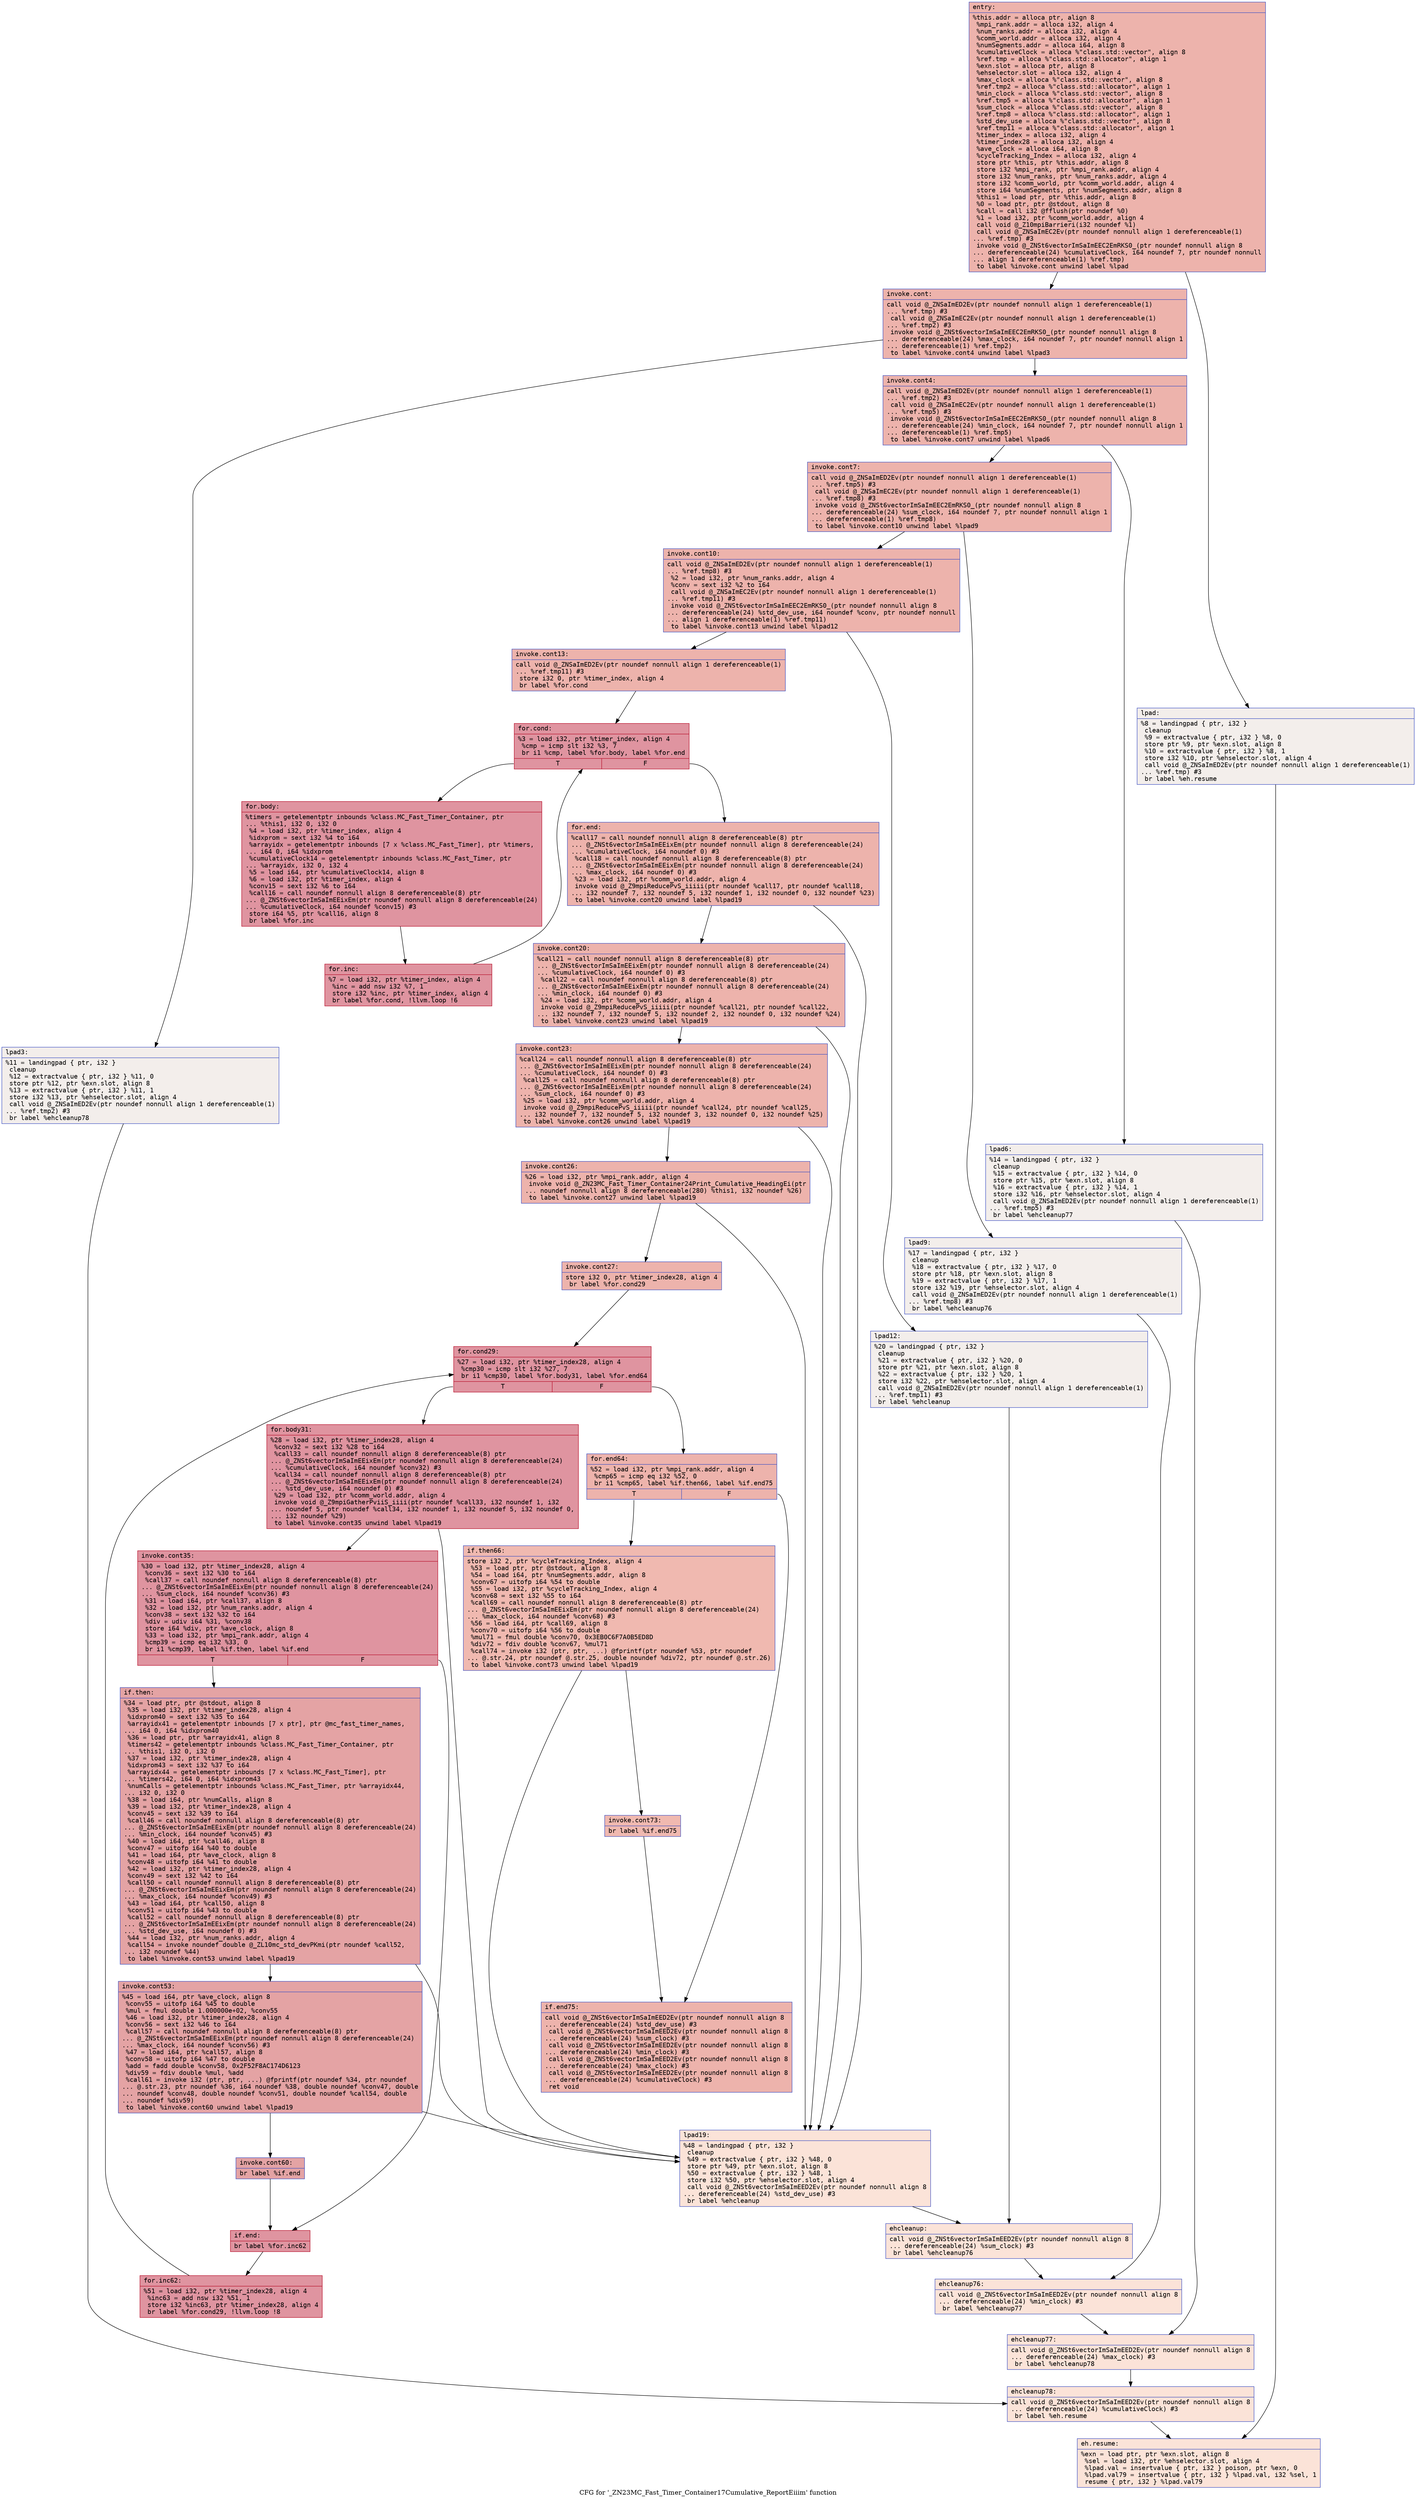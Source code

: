 digraph "CFG for '_ZN23MC_Fast_Timer_Container17Cumulative_ReportEiiim' function" {
	label="CFG for '_ZN23MC_Fast_Timer_Container17Cumulative_ReportEiiim' function";

	Node0x55feb2d3deb0 [shape=record,color="#3d50c3ff", style=filled, fillcolor="#d6524470" fontname="Courier",label="{entry:\l|  %this.addr = alloca ptr, align 8\l  %mpi_rank.addr = alloca i32, align 4\l  %num_ranks.addr = alloca i32, align 4\l  %comm_world.addr = alloca i32, align 4\l  %numSegments.addr = alloca i64, align 8\l  %cumulativeClock = alloca %\"class.std::vector\", align 8\l  %ref.tmp = alloca %\"class.std::allocator\", align 1\l  %exn.slot = alloca ptr, align 8\l  %ehselector.slot = alloca i32, align 4\l  %max_clock = alloca %\"class.std::vector\", align 8\l  %ref.tmp2 = alloca %\"class.std::allocator\", align 1\l  %min_clock = alloca %\"class.std::vector\", align 8\l  %ref.tmp5 = alloca %\"class.std::allocator\", align 1\l  %sum_clock = alloca %\"class.std::vector\", align 8\l  %ref.tmp8 = alloca %\"class.std::allocator\", align 1\l  %std_dev_use = alloca %\"class.std::vector\", align 8\l  %ref.tmp11 = alloca %\"class.std::allocator\", align 1\l  %timer_index = alloca i32, align 4\l  %timer_index28 = alloca i32, align 4\l  %ave_clock = alloca i64, align 8\l  %cycleTracking_Index = alloca i32, align 4\l  store ptr %this, ptr %this.addr, align 8\l  store i32 %mpi_rank, ptr %mpi_rank.addr, align 4\l  store i32 %num_ranks, ptr %num_ranks.addr, align 4\l  store i32 %comm_world, ptr %comm_world.addr, align 4\l  store i64 %numSegments, ptr %numSegments.addr, align 8\l  %this1 = load ptr, ptr %this.addr, align 8\l  %0 = load ptr, ptr @stdout, align 8\l  %call = call i32 @fflush(ptr noundef %0)\l  %1 = load i32, ptr %comm_world.addr, align 4\l  call void @_Z10mpiBarrieri(i32 noundef %1)\l  call void @_ZNSaImEC2Ev(ptr noundef nonnull align 1 dereferenceable(1)\l... %ref.tmp) #3\l  invoke void @_ZNSt6vectorImSaImEEC2EmRKS0_(ptr noundef nonnull align 8\l... dereferenceable(24) %cumulativeClock, i64 noundef 7, ptr noundef nonnull\l... align 1 dereferenceable(1) %ref.tmp)\l          to label %invoke.cont unwind label %lpad\l}"];
	Node0x55feb2d3deb0 -> Node0x55feb2d400c0[tooltip="entry -> invoke.cont\nProbability 100.00%" ];
	Node0x55feb2d3deb0 -> Node0x55feb2d3bed0[tooltip="entry -> lpad\nProbability 0.00%" ];
	Node0x55feb2d400c0 [shape=record,color="#3d50c3ff", style=filled, fillcolor="#d6524470" fontname="Courier",label="{invoke.cont:\l|  call void @_ZNSaImED2Ev(ptr noundef nonnull align 1 dereferenceable(1)\l... %ref.tmp) #3\l  call void @_ZNSaImEC2Ev(ptr noundef nonnull align 1 dereferenceable(1)\l... %ref.tmp2) #3\l  invoke void @_ZNSt6vectorImSaImEEC2EmRKS0_(ptr noundef nonnull align 8\l... dereferenceable(24) %max_clock, i64 noundef 7, ptr noundef nonnull align 1\l... dereferenceable(1) %ref.tmp2)\l          to label %invoke.cont4 unwind label %lpad3\l}"];
	Node0x55feb2d400c0 -> Node0x55feb2d3c4c0[tooltip="invoke.cont -> invoke.cont4\nProbability 100.00%" ];
	Node0x55feb2d400c0 -> Node0x55feb2d3c570[tooltip="invoke.cont -> lpad3\nProbability 0.00%" ];
	Node0x55feb2d3c4c0 [shape=record,color="#3d50c3ff", style=filled, fillcolor="#d6524470" fontname="Courier",label="{invoke.cont4:\l|  call void @_ZNSaImED2Ev(ptr noundef nonnull align 1 dereferenceable(1)\l... %ref.tmp2) #3\l  call void @_ZNSaImEC2Ev(ptr noundef nonnull align 1 dereferenceable(1)\l... %ref.tmp5) #3\l  invoke void @_ZNSt6vectorImSaImEEC2EmRKS0_(ptr noundef nonnull align 8\l... dereferenceable(24) %min_clock, i64 noundef 7, ptr noundef nonnull align 1\l... dereferenceable(1) %ref.tmp5)\l          to label %invoke.cont7 unwind label %lpad6\l}"];
	Node0x55feb2d3c4c0 -> Node0x55feb2d414d0[tooltip="invoke.cont4 -> invoke.cont7\nProbability 100.00%" ];
	Node0x55feb2d3c4c0 -> Node0x55feb2d41520[tooltip="invoke.cont4 -> lpad6\nProbability 0.00%" ];
	Node0x55feb2d414d0 [shape=record,color="#3d50c3ff", style=filled, fillcolor="#d6524470" fontname="Courier",label="{invoke.cont7:\l|  call void @_ZNSaImED2Ev(ptr noundef nonnull align 1 dereferenceable(1)\l... %ref.tmp5) #3\l  call void @_ZNSaImEC2Ev(ptr noundef nonnull align 1 dereferenceable(1)\l... %ref.tmp8) #3\l  invoke void @_ZNSt6vectorImSaImEEC2EmRKS0_(ptr noundef nonnull align 8\l... dereferenceable(24) %sum_clock, i64 noundef 7, ptr noundef nonnull align 1\l... dereferenceable(1) %ref.tmp8)\l          to label %invoke.cont10 unwind label %lpad9\l}"];
	Node0x55feb2d414d0 -> Node0x55feb2d419b0[tooltip="invoke.cont7 -> invoke.cont10\nProbability 100.00%" ];
	Node0x55feb2d414d0 -> Node0x55feb2d41a00[tooltip="invoke.cont7 -> lpad9\nProbability 0.00%" ];
	Node0x55feb2d419b0 [shape=record,color="#3d50c3ff", style=filled, fillcolor="#d6524470" fontname="Courier",label="{invoke.cont10:\l|  call void @_ZNSaImED2Ev(ptr noundef nonnull align 1 dereferenceable(1)\l... %ref.tmp8) #3\l  %2 = load i32, ptr %num_ranks.addr, align 4\l  %conv = sext i32 %2 to i64\l  call void @_ZNSaImEC2Ev(ptr noundef nonnull align 1 dereferenceable(1)\l... %ref.tmp11) #3\l  invoke void @_ZNSt6vectorImSaImEEC2EmRKS0_(ptr noundef nonnull align 8\l... dereferenceable(24) %std_dev_use, i64 noundef %conv, ptr noundef nonnull\l... align 1 dereferenceable(1) %ref.tmp11)\l          to label %invoke.cont13 unwind label %lpad12\l}"];
	Node0x55feb2d419b0 -> Node0x55feb2d41fa0[tooltip="invoke.cont10 -> invoke.cont13\nProbability 100.00%" ];
	Node0x55feb2d419b0 -> Node0x55feb2d41ff0[tooltip="invoke.cont10 -> lpad12\nProbability 0.00%" ];
	Node0x55feb2d41fa0 [shape=record,color="#3d50c3ff", style=filled, fillcolor="#d6524470" fontname="Courier",label="{invoke.cont13:\l|  call void @_ZNSaImED2Ev(ptr noundef nonnull align 1 dereferenceable(1)\l... %ref.tmp11) #3\l  store i32 0, ptr %timer_index, align 4\l  br label %for.cond\l}"];
	Node0x55feb2d41fa0 -> Node0x55feb2d42410[tooltip="invoke.cont13 -> for.cond\nProbability 100.00%" ];
	Node0x55feb2d42410 [shape=record,color="#b70d28ff", style=filled, fillcolor="#b70d2870" fontname="Courier",label="{for.cond:\l|  %3 = load i32, ptr %timer_index, align 4\l  %cmp = icmp slt i32 %3, 7\l  br i1 %cmp, label %for.body, label %for.end\l|{<s0>T|<s1>F}}"];
	Node0x55feb2d42410:s0 -> Node0x55feb2d42550[tooltip="for.cond -> for.body\nProbability 96.88%" ];
	Node0x55feb2d42410:s1 -> Node0x55feb2d425d0[tooltip="for.cond -> for.end\nProbability 3.12%" ];
	Node0x55feb2d42550 [shape=record,color="#b70d28ff", style=filled, fillcolor="#b70d2870" fontname="Courier",label="{for.body:\l|  %timers = getelementptr inbounds %class.MC_Fast_Timer_Container, ptr\l... %this1, i32 0, i32 0\l  %4 = load i32, ptr %timer_index, align 4\l  %idxprom = sext i32 %4 to i64\l  %arrayidx = getelementptr inbounds [7 x %class.MC_Fast_Timer], ptr %timers,\l... i64 0, i64 %idxprom\l  %cumulativeClock14 = getelementptr inbounds %class.MC_Fast_Timer, ptr\l... %arrayidx, i32 0, i32 4\l  %5 = load i64, ptr %cumulativeClock14, align 8\l  %6 = load i32, ptr %timer_index, align 4\l  %conv15 = sext i32 %6 to i64\l  %call16 = call noundef nonnull align 8 dereferenceable(8) ptr\l... @_ZNSt6vectorImSaImEEixEm(ptr noundef nonnull align 8 dereferenceable(24)\l... %cumulativeClock, i64 noundef %conv15) #3\l  store i64 %5, ptr %call16, align 8\l  br label %for.inc\l}"];
	Node0x55feb2d42550 -> Node0x55feb2d436b0[tooltip="for.body -> for.inc\nProbability 100.00%" ];
	Node0x55feb2d436b0 [shape=record,color="#b70d28ff", style=filled, fillcolor="#b70d2870" fontname="Courier",label="{for.inc:\l|  %7 = load i32, ptr %timer_index, align 4\l  %inc = add nsw i32 %7, 1\l  store i32 %inc, ptr %timer_index, align 4\l  br label %for.cond, !llvm.loop !6\l}"];
	Node0x55feb2d436b0 -> Node0x55feb2d42410[tooltip="for.inc -> for.cond\nProbability 100.00%" ];
	Node0x55feb2d3bed0 [shape=record,color="#3d50c3ff", style=filled, fillcolor="#e5d8d170" fontname="Courier",label="{lpad:\l|  %8 = landingpad \{ ptr, i32 \}\l          cleanup\l  %9 = extractvalue \{ ptr, i32 \} %8, 0\l  store ptr %9, ptr %exn.slot, align 8\l  %10 = extractvalue \{ ptr, i32 \} %8, 1\l  store i32 %10, ptr %ehselector.slot, align 4\l  call void @_ZNSaImED2Ev(ptr noundef nonnull align 1 dereferenceable(1)\l... %ref.tmp) #3\l  br label %eh.resume\l}"];
	Node0x55feb2d3bed0 -> Node0x55feb2d44850[tooltip="lpad -> eh.resume\nProbability 100.00%" ];
	Node0x55feb2d3c570 [shape=record,color="#3d50c3ff", style=filled, fillcolor="#e5d8d170" fontname="Courier",label="{lpad3:\l|  %11 = landingpad \{ ptr, i32 \}\l          cleanup\l  %12 = extractvalue \{ ptr, i32 \} %11, 0\l  store ptr %12, ptr %exn.slot, align 8\l  %13 = extractvalue \{ ptr, i32 \} %11, 1\l  store i32 %13, ptr %ehselector.slot, align 4\l  call void @_ZNSaImED2Ev(ptr noundef nonnull align 1 dereferenceable(1)\l... %ref.tmp2) #3\l  br label %ehcleanup78\l}"];
	Node0x55feb2d3c570 -> Node0x55feb2d44ca0[tooltip="lpad3 -> ehcleanup78\nProbability 100.00%" ];
	Node0x55feb2d41520 [shape=record,color="#3d50c3ff", style=filled, fillcolor="#e5d8d170" fontname="Courier",label="{lpad6:\l|  %14 = landingpad \{ ptr, i32 \}\l          cleanup\l  %15 = extractvalue \{ ptr, i32 \} %14, 0\l  store ptr %15, ptr %exn.slot, align 8\l  %16 = extractvalue \{ ptr, i32 \} %14, 1\l  store i32 %16, ptr %ehselector.slot, align 4\l  call void @_ZNSaImED2Ev(ptr noundef nonnull align 1 dereferenceable(1)\l... %ref.tmp5) #3\l  br label %ehcleanup77\l}"];
	Node0x55feb2d41520 -> Node0x55feb2d45180[tooltip="lpad6 -> ehcleanup77\nProbability 100.00%" ];
	Node0x55feb2d41a00 [shape=record,color="#3d50c3ff", style=filled, fillcolor="#e5d8d170" fontname="Courier",label="{lpad9:\l|  %17 = landingpad \{ ptr, i32 \}\l          cleanup\l  %18 = extractvalue \{ ptr, i32 \} %17, 0\l  store ptr %18, ptr %exn.slot, align 8\l  %19 = extractvalue \{ ptr, i32 \} %17, 1\l  store i32 %19, ptr %ehselector.slot, align 4\l  call void @_ZNSaImED2Ev(ptr noundef nonnull align 1 dereferenceable(1)\l... %ref.tmp8) #3\l  br label %ehcleanup76\l}"];
	Node0x55feb2d41a00 -> Node0x55feb2d45660[tooltip="lpad9 -> ehcleanup76\nProbability 100.00%" ];
	Node0x55feb2d41ff0 [shape=record,color="#3d50c3ff", style=filled, fillcolor="#e5d8d170" fontname="Courier",label="{lpad12:\l|  %20 = landingpad \{ ptr, i32 \}\l          cleanup\l  %21 = extractvalue \{ ptr, i32 \} %20, 0\l  store ptr %21, ptr %exn.slot, align 8\l  %22 = extractvalue \{ ptr, i32 \} %20, 1\l  store i32 %22, ptr %ehselector.slot, align 4\l  call void @_ZNSaImED2Ev(ptr noundef nonnull align 1 dereferenceable(1)\l... %ref.tmp11) #3\l  br label %ehcleanup\l}"];
	Node0x55feb2d41ff0 -> Node0x55feb2d45b40[tooltip="lpad12 -> ehcleanup\nProbability 100.00%" ];
	Node0x55feb2d425d0 [shape=record,color="#3d50c3ff", style=filled, fillcolor="#d6524470" fontname="Courier",label="{for.end:\l|  %call17 = call noundef nonnull align 8 dereferenceable(8) ptr\l... @_ZNSt6vectorImSaImEEixEm(ptr noundef nonnull align 8 dereferenceable(24)\l... %cumulativeClock, i64 noundef 0) #3\l  %call18 = call noundef nonnull align 8 dereferenceable(8) ptr\l... @_ZNSt6vectorImSaImEEixEm(ptr noundef nonnull align 8 dereferenceable(24)\l... %max_clock, i64 noundef 0) #3\l  %23 = load i32, ptr %comm_world.addr, align 4\l  invoke void @_Z9mpiReducePvS_iiiii(ptr noundef %call17, ptr noundef %call18,\l... i32 noundef 7, i32 noundef 5, i32 noundef 1, i32 noundef 0, i32 noundef %23)\l          to label %invoke.cont20 unwind label %lpad19\l}"];
	Node0x55feb2d425d0 -> Node0x55feb2d45fe0[tooltip="for.end -> invoke.cont20\nProbability 100.00%" ];
	Node0x55feb2d425d0 -> Node0x55feb2d46060[tooltip="for.end -> lpad19\nProbability 0.00%" ];
	Node0x55feb2d45fe0 [shape=record,color="#3d50c3ff", style=filled, fillcolor="#d6524470" fontname="Courier",label="{invoke.cont20:\l|  %call21 = call noundef nonnull align 8 dereferenceable(8) ptr\l... @_ZNSt6vectorImSaImEEixEm(ptr noundef nonnull align 8 dereferenceable(24)\l... %cumulativeClock, i64 noundef 0) #3\l  %call22 = call noundef nonnull align 8 dereferenceable(8) ptr\l... @_ZNSt6vectorImSaImEEixEm(ptr noundef nonnull align 8 dereferenceable(24)\l... %min_clock, i64 noundef 0) #3\l  %24 = load i32, ptr %comm_world.addr, align 4\l  invoke void @_Z9mpiReducePvS_iiiii(ptr noundef %call21, ptr noundef %call22,\l... i32 noundef 7, i32 noundef 5, i32 noundef 2, i32 noundef 0, i32 noundef %24)\l          to label %invoke.cont23 unwind label %lpad19\l}"];
	Node0x55feb2d45fe0 -> Node0x55feb2d46660[tooltip="invoke.cont20 -> invoke.cont23\nProbability 100.00%" ];
	Node0x55feb2d45fe0 -> Node0x55feb2d46060[tooltip="invoke.cont20 -> lpad19\nProbability 0.00%" ];
	Node0x55feb2d46660 [shape=record,color="#3d50c3ff", style=filled, fillcolor="#d6524470" fontname="Courier",label="{invoke.cont23:\l|  %call24 = call noundef nonnull align 8 dereferenceable(8) ptr\l... @_ZNSt6vectorImSaImEEixEm(ptr noundef nonnull align 8 dereferenceable(24)\l... %cumulativeClock, i64 noundef 0) #3\l  %call25 = call noundef nonnull align 8 dereferenceable(8) ptr\l... @_ZNSt6vectorImSaImEEixEm(ptr noundef nonnull align 8 dereferenceable(24)\l... %sum_clock, i64 noundef 0) #3\l  %25 = load i32, ptr %comm_world.addr, align 4\l  invoke void @_Z9mpiReducePvS_iiiii(ptr noundef %call24, ptr noundef %call25,\l... i32 noundef 7, i32 noundef 5, i32 noundef 3, i32 noundef 0, i32 noundef %25)\l          to label %invoke.cont26 unwind label %lpad19\l}"];
	Node0x55feb2d46660 -> Node0x55feb2d46c20[tooltip="invoke.cont23 -> invoke.cont26\nProbability 100.00%" ];
	Node0x55feb2d46660 -> Node0x55feb2d46060[tooltip="invoke.cont23 -> lpad19\nProbability 0.00%" ];
	Node0x55feb2d46c20 [shape=record,color="#3d50c3ff", style=filled, fillcolor="#d6524470" fontname="Courier",label="{invoke.cont26:\l|  %26 = load i32, ptr %mpi_rank.addr, align 4\l  invoke void @_ZN23MC_Fast_Timer_Container24Print_Cumulative_HeadingEi(ptr\l... noundef nonnull align 8 dereferenceable(280) %this1, i32 noundef %26)\l          to label %invoke.cont27 unwind label %lpad19\l}"];
	Node0x55feb2d46c20 -> Node0x55feb2d46fb0[tooltip="invoke.cont26 -> invoke.cont27\nProbability 100.00%" ];
	Node0x55feb2d46c20 -> Node0x55feb2d46060[tooltip="invoke.cont26 -> lpad19\nProbability 0.00%" ];
	Node0x55feb2d46fb0 [shape=record,color="#3d50c3ff", style=filled, fillcolor="#d6524470" fontname="Courier",label="{invoke.cont27:\l|  store i32 0, ptr %timer_index28, align 4\l  br label %for.cond29\l}"];
	Node0x55feb2d46fb0 -> Node0x55feb2d46f60[tooltip="invoke.cont27 -> for.cond29\nProbability 100.00%" ];
	Node0x55feb2d46f60 [shape=record,color="#b70d28ff", style=filled, fillcolor="#b70d2870" fontname="Courier",label="{for.cond29:\l|  %27 = load i32, ptr %timer_index28, align 4\l  %cmp30 = icmp slt i32 %27, 7\l  br i1 %cmp30, label %for.body31, label %for.end64\l|{<s0>T|<s1>F}}"];
	Node0x55feb2d46f60:s0 -> Node0x55feb2d472e0[tooltip="for.cond29 -> for.body31\nProbability 96.88%" ];
	Node0x55feb2d46f60:s1 -> Node0x55feb2d47360[tooltip="for.cond29 -> for.end64\nProbability 3.12%" ];
	Node0x55feb2d472e0 [shape=record,color="#b70d28ff", style=filled, fillcolor="#b70d2870" fontname="Courier",label="{for.body31:\l|  %28 = load i32, ptr %timer_index28, align 4\l  %conv32 = sext i32 %28 to i64\l  %call33 = call noundef nonnull align 8 dereferenceable(8) ptr\l... @_ZNSt6vectorImSaImEEixEm(ptr noundef nonnull align 8 dereferenceable(24)\l... %cumulativeClock, i64 noundef %conv32) #3\l  %call34 = call noundef nonnull align 8 dereferenceable(8) ptr\l... @_ZNSt6vectorImSaImEEixEm(ptr noundef nonnull align 8 dereferenceable(24)\l... %std_dev_use, i64 noundef 0) #3\l  %29 = load i32, ptr %comm_world.addr, align 4\l  invoke void @_Z9mpiGatherPviiS_iiii(ptr noundef %call33, i32 noundef 1, i32\l... noundef 5, ptr noundef %call34, i32 noundef 1, i32 noundef 5, i32 noundef 0,\l... i32 noundef %29)\l          to label %invoke.cont35 unwind label %lpad19\l}"];
	Node0x55feb2d472e0 -> Node0x55feb2d47980[tooltip="for.body31 -> invoke.cont35\nProbability 100.00%" ];
	Node0x55feb2d472e0 -> Node0x55feb2d46060[tooltip="for.body31 -> lpad19\nProbability 0.00%" ];
	Node0x55feb2d47980 [shape=record,color="#b70d28ff", style=filled, fillcolor="#b70d2870" fontname="Courier",label="{invoke.cont35:\l|  %30 = load i32, ptr %timer_index28, align 4\l  %conv36 = sext i32 %30 to i64\l  %call37 = call noundef nonnull align 8 dereferenceable(8) ptr\l... @_ZNSt6vectorImSaImEEixEm(ptr noundef nonnull align 8 dereferenceable(24)\l... %sum_clock, i64 noundef %conv36) #3\l  %31 = load i64, ptr %call37, align 8\l  %32 = load i32, ptr %num_ranks.addr, align 4\l  %conv38 = sext i32 %32 to i64\l  %div = udiv i64 %31, %conv38\l  store i64 %div, ptr %ave_clock, align 8\l  %33 = load i32, ptr %mpi_rank.addr, align 4\l  %cmp39 = icmp eq i32 %33, 0\l  br i1 %cmp39, label %if.then, label %if.end\l|{<s0>T|<s1>F}}"];
	Node0x55feb2d47980:s0 -> Node0x55feb2d48360[tooltip="invoke.cont35 -> if.then\nProbability 37.50%" ];
	Node0x55feb2d47980:s1 -> Node0x55feb2d483d0[tooltip="invoke.cont35 -> if.end\nProbability 62.50%" ];
	Node0x55feb2d48360 [shape=record,color="#3d50c3ff", style=filled, fillcolor="#c32e3170" fontname="Courier",label="{if.then:\l|  %34 = load ptr, ptr @stdout, align 8\l  %35 = load i32, ptr %timer_index28, align 4\l  %idxprom40 = sext i32 %35 to i64\l  %arrayidx41 = getelementptr inbounds [7 x ptr], ptr @mc_fast_timer_names,\l... i64 0, i64 %idxprom40\l  %36 = load ptr, ptr %arrayidx41, align 8\l  %timers42 = getelementptr inbounds %class.MC_Fast_Timer_Container, ptr\l... %this1, i32 0, i32 0\l  %37 = load i32, ptr %timer_index28, align 4\l  %idxprom43 = sext i32 %37 to i64\l  %arrayidx44 = getelementptr inbounds [7 x %class.MC_Fast_Timer], ptr\l... %timers42, i64 0, i64 %idxprom43\l  %numCalls = getelementptr inbounds %class.MC_Fast_Timer, ptr %arrayidx44,\l... i32 0, i32 0\l  %38 = load i64, ptr %numCalls, align 8\l  %39 = load i32, ptr %timer_index28, align 4\l  %conv45 = sext i32 %39 to i64\l  %call46 = call noundef nonnull align 8 dereferenceable(8) ptr\l... @_ZNSt6vectorImSaImEEixEm(ptr noundef nonnull align 8 dereferenceable(24)\l... %min_clock, i64 noundef %conv45) #3\l  %40 = load i64, ptr %call46, align 8\l  %conv47 = uitofp i64 %40 to double\l  %41 = load i64, ptr %ave_clock, align 8\l  %conv48 = uitofp i64 %41 to double\l  %42 = load i32, ptr %timer_index28, align 4\l  %conv49 = sext i32 %42 to i64\l  %call50 = call noundef nonnull align 8 dereferenceable(8) ptr\l... @_ZNSt6vectorImSaImEEixEm(ptr noundef nonnull align 8 dereferenceable(24)\l... %max_clock, i64 noundef %conv49) #3\l  %43 = load i64, ptr %call50, align 8\l  %conv51 = uitofp i64 %43 to double\l  %call52 = call noundef nonnull align 8 dereferenceable(8) ptr\l... @_ZNSt6vectorImSaImEEixEm(ptr noundef nonnull align 8 dereferenceable(24)\l... %std_dev_use, i64 noundef 0) #3\l  %44 = load i32, ptr %num_ranks.addr, align 4\l  %call54 = invoke noundef double @_ZL10mc_std_devPKmi(ptr noundef %call52,\l... i32 noundef %44)\l          to label %invoke.cont53 unwind label %lpad19\l}"];
	Node0x55feb2d48360 -> Node0x55feb2d42e20[tooltip="if.then -> invoke.cont53\nProbability 100.00%" ];
	Node0x55feb2d48360 -> Node0x55feb2d46060[tooltip="if.then -> lpad19\nProbability 0.00%" ];
	Node0x55feb2d42e20 [shape=record,color="#3d50c3ff", style=filled, fillcolor="#c32e3170" fontname="Courier",label="{invoke.cont53:\l|  %45 = load i64, ptr %ave_clock, align 8\l  %conv55 = uitofp i64 %45 to double\l  %mul = fmul double 1.000000e+02, %conv55\l  %46 = load i32, ptr %timer_index28, align 4\l  %conv56 = sext i32 %46 to i64\l  %call57 = call noundef nonnull align 8 dereferenceable(8) ptr\l... @_ZNSt6vectorImSaImEEixEm(ptr noundef nonnull align 8 dereferenceable(24)\l... %max_clock, i64 noundef %conv56) #3\l  %47 = load i64, ptr %call57, align 8\l  %conv58 = uitofp i64 %47 to double\l  %add = fadd double %conv58, 0x2F52F8AC174D6123\l  %div59 = fdiv double %mul, %add\l  %call61 = invoke i32 (ptr, ptr, ...) @fprintf(ptr noundef %34, ptr noundef\l... @.str.23, ptr noundef %36, i64 noundef %38, double noundef %conv47, double\l... noundef %conv48, double noundef %conv51, double noundef %call54, double\l... noundef %div59)\l          to label %invoke.cont60 unwind label %lpad19\l}"];
	Node0x55feb2d42e20 -> Node0x55feb2d4b8c0[tooltip="invoke.cont53 -> invoke.cont60\nProbability 100.00%" ];
	Node0x55feb2d42e20 -> Node0x55feb2d46060[tooltip="invoke.cont53 -> lpad19\nProbability 0.00%" ];
	Node0x55feb2d4b8c0 [shape=record,color="#3d50c3ff", style=filled, fillcolor="#c32e3170" fontname="Courier",label="{invoke.cont60:\l|  br label %if.end\l}"];
	Node0x55feb2d4b8c0 -> Node0x55feb2d483d0[tooltip="invoke.cont60 -> if.end\nProbability 100.00%" ];
	Node0x55feb2d46060 [shape=record,color="#3d50c3ff", style=filled, fillcolor="#f6bfa670" fontname="Courier",label="{lpad19:\l|  %48 = landingpad \{ ptr, i32 \}\l          cleanup\l  %49 = extractvalue \{ ptr, i32 \} %48, 0\l  store ptr %49, ptr %exn.slot, align 8\l  %50 = extractvalue \{ ptr, i32 \} %48, 1\l  store i32 %50, ptr %ehselector.slot, align 4\l  call void @_ZNSt6vectorImSaImEED2Ev(ptr noundef nonnull align 8\l... dereferenceable(24) %std_dev_use) #3\l  br label %ehcleanup\l}"];
	Node0x55feb2d46060 -> Node0x55feb2d45b40[tooltip="lpad19 -> ehcleanup\nProbability 100.00%" ];
	Node0x55feb2d483d0 [shape=record,color="#b70d28ff", style=filled, fillcolor="#b70d2870" fontname="Courier",label="{if.end:\l|  br label %for.inc62\l}"];
	Node0x55feb2d483d0 -> Node0x55feb2d4c130[tooltip="if.end -> for.inc62\nProbability 100.00%" ];
	Node0x55feb2d4c130 [shape=record,color="#b70d28ff", style=filled, fillcolor="#b70d2870" fontname="Courier",label="{for.inc62:\l|  %51 = load i32, ptr %timer_index28, align 4\l  %inc63 = add nsw i32 %51, 1\l  store i32 %inc63, ptr %timer_index28, align 4\l  br label %for.cond29, !llvm.loop !8\l}"];
	Node0x55feb2d4c130 -> Node0x55feb2d46f60[tooltip="for.inc62 -> for.cond29\nProbability 100.00%" ];
	Node0x55feb2d47360 [shape=record,color="#3d50c3ff", style=filled, fillcolor="#d6524470" fontname="Courier",label="{for.end64:\l|  %52 = load i32, ptr %mpi_rank.addr, align 4\l  %cmp65 = icmp eq i32 %52, 0\l  br i1 %cmp65, label %if.then66, label %if.end75\l|{<s0>T|<s1>F}}"];
	Node0x55feb2d47360:s0 -> Node0x55feb2d4c600[tooltip="for.end64 -> if.then66\nProbability 37.50%" ];
	Node0x55feb2d47360:s1 -> Node0x55feb2d4c680[tooltip="for.end64 -> if.end75\nProbability 62.50%" ];
	Node0x55feb2d4c600 [shape=record,color="#3d50c3ff", style=filled, fillcolor="#de614d70" fontname="Courier",label="{if.then66:\l|  store i32 2, ptr %cycleTracking_Index, align 4\l  %53 = load ptr, ptr @stdout, align 8\l  %54 = load i64, ptr %numSegments.addr, align 8\l  %conv67 = uitofp i64 %54 to double\l  %55 = load i32, ptr %cycleTracking_Index, align 4\l  %conv68 = sext i32 %55 to i64\l  %call69 = call noundef nonnull align 8 dereferenceable(8) ptr\l... @_ZNSt6vectorImSaImEEixEm(ptr noundef nonnull align 8 dereferenceable(24)\l... %max_clock, i64 noundef %conv68) #3\l  %56 = load i64, ptr %call69, align 8\l  %conv70 = uitofp i64 %56 to double\l  %mul71 = fmul double %conv70, 0x3EB0C6F7A0B5ED8D\l  %div72 = fdiv double %conv67, %mul71\l  %call74 = invoke i32 (ptr, ptr, ...) @fprintf(ptr noundef %53, ptr noundef\l... @.str.24, ptr noundef @.str.25, double noundef %div72, ptr noundef @.str.26)\l          to label %invoke.cont73 unwind label %lpad19\l}"];
	Node0x55feb2d4c600 -> Node0x55feb2d4cf50[tooltip="if.then66 -> invoke.cont73\nProbability 100.00%" ];
	Node0x55feb2d4c600 -> Node0x55feb2d46060[tooltip="if.then66 -> lpad19\nProbability 0.00%" ];
	Node0x55feb2d4cf50 [shape=record,color="#3d50c3ff", style=filled, fillcolor="#de614d70" fontname="Courier",label="{invoke.cont73:\l|  br label %if.end75\l}"];
	Node0x55feb2d4cf50 -> Node0x55feb2d4c680[tooltip="invoke.cont73 -> if.end75\nProbability 100.00%" ];
	Node0x55feb2d4c680 [shape=record,color="#3d50c3ff", style=filled, fillcolor="#d6524470" fontname="Courier",label="{if.end75:\l|  call void @_ZNSt6vectorImSaImEED2Ev(ptr noundef nonnull align 8\l... dereferenceable(24) %std_dev_use) #3\l  call void @_ZNSt6vectorImSaImEED2Ev(ptr noundef nonnull align 8\l... dereferenceable(24) %sum_clock) #3\l  call void @_ZNSt6vectorImSaImEED2Ev(ptr noundef nonnull align 8\l... dereferenceable(24) %min_clock) #3\l  call void @_ZNSt6vectorImSaImEED2Ev(ptr noundef nonnull align 8\l... dereferenceable(24) %max_clock) #3\l  call void @_ZNSt6vectorImSaImEED2Ev(ptr noundef nonnull align 8\l... dereferenceable(24) %cumulativeClock) #3\l  ret void\l}"];
	Node0x55feb2d45b40 [shape=record,color="#3d50c3ff", style=filled, fillcolor="#f6bfa670" fontname="Courier",label="{ehcleanup:\l|  call void @_ZNSt6vectorImSaImEED2Ev(ptr noundef nonnull align 8\l... dereferenceable(24) %sum_clock) #3\l  br label %ehcleanup76\l}"];
	Node0x55feb2d45b40 -> Node0x55feb2d45660[tooltip="ehcleanup -> ehcleanup76\nProbability 100.00%" ];
	Node0x55feb2d45660 [shape=record,color="#3d50c3ff", style=filled, fillcolor="#f6bfa670" fontname="Courier",label="{ehcleanup76:\l|  call void @_ZNSt6vectorImSaImEED2Ev(ptr noundef nonnull align 8\l... dereferenceable(24) %min_clock) #3\l  br label %ehcleanup77\l}"];
	Node0x55feb2d45660 -> Node0x55feb2d45180[tooltip="ehcleanup76 -> ehcleanup77\nProbability 100.00%" ];
	Node0x55feb2d45180 [shape=record,color="#3d50c3ff", style=filled, fillcolor="#f6bfa670" fontname="Courier",label="{ehcleanup77:\l|  call void @_ZNSt6vectorImSaImEED2Ev(ptr noundef nonnull align 8\l... dereferenceable(24) %max_clock) #3\l  br label %ehcleanup78\l}"];
	Node0x55feb2d45180 -> Node0x55feb2d44ca0[tooltip="ehcleanup77 -> ehcleanup78\nProbability 100.00%" ];
	Node0x55feb2d44ca0 [shape=record,color="#3d50c3ff", style=filled, fillcolor="#f6bfa670" fontname="Courier",label="{ehcleanup78:\l|  call void @_ZNSt6vectorImSaImEED2Ev(ptr noundef nonnull align 8\l... dereferenceable(24) %cumulativeClock) #3\l  br label %eh.resume\l}"];
	Node0x55feb2d44ca0 -> Node0x55feb2d44850[tooltip="ehcleanup78 -> eh.resume\nProbability 100.00%" ];
	Node0x55feb2d44850 [shape=record,color="#3d50c3ff", style=filled, fillcolor="#f6bfa670" fontname="Courier",label="{eh.resume:\l|  %exn = load ptr, ptr %exn.slot, align 8\l  %sel = load i32, ptr %ehselector.slot, align 4\l  %lpad.val = insertvalue \{ ptr, i32 \} poison, ptr %exn, 0\l  %lpad.val79 = insertvalue \{ ptr, i32 \} %lpad.val, i32 %sel, 1\l  resume \{ ptr, i32 \} %lpad.val79\l}"];
}
